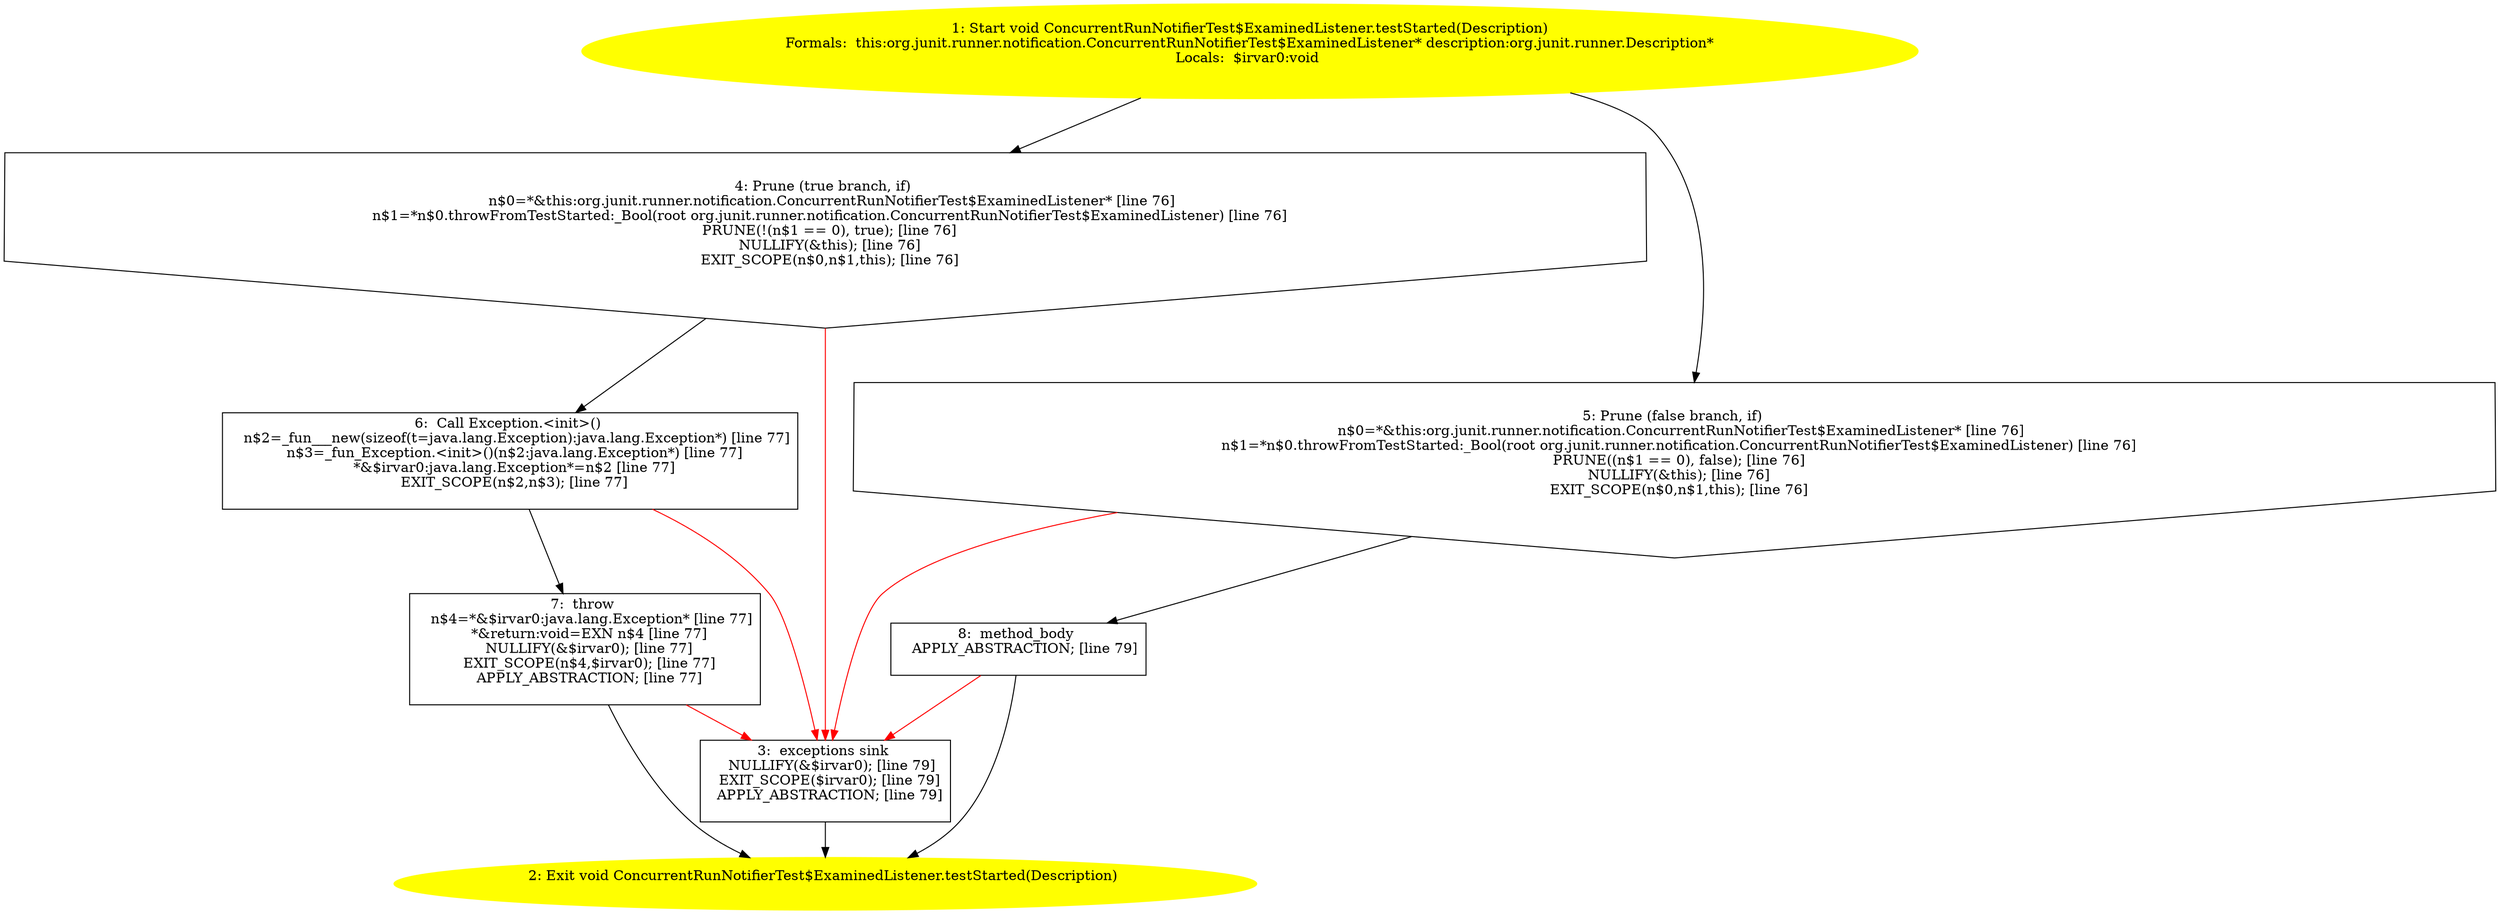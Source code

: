 /* @generated */
digraph cfg {
"org.junit.runner.notification.ConcurrentRunNotifierTest$ExaminedListener.testStarted(org.junit.runne.32ae6fe3c5d22bdaba9867662036c269_1" [label="1: Start void ConcurrentRunNotifierTest$ExaminedListener.testStarted(Description)\nFormals:  this:org.junit.runner.notification.ConcurrentRunNotifierTest$ExaminedListener* description:org.junit.runner.Description*\nLocals:  $irvar0:void \n  " color=yellow style=filled]
	

	 "org.junit.runner.notification.ConcurrentRunNotifierTest$ExaminedListener.testStarted(org.junit.runne.32ae6fe3c5d22bdaba9867662036c269_1" -> "org.junit.runner.notification.ConcurrentRunNotifierTest$ExaminedListener.testStarted(org.junit.runne.32ae6fe3c5d22bdaba9867662036c269_4" ;
	 "org.junit.runner.notification.ConcurrentRunNotifierTest$ExaminedListener.testStarted(org.junit.runne.32ae6fe3c5d22bdaba9867662036c269_1" -> "org.junit.runner.notification.ConcurrentRunNotifierTest$ExaminedListener.testStarted(org.junit.runne.32ae6fe3c5d22bdaba9867662036c269_5" ;
"org.junit.runner.notification.ConcurrentRunNotifierTest$ExaminedListener.testStarted(org.junit.runne.32ae6fe3c5d22bdaba9867662036c269_2" [label="2: Exit void ConcurrentRunNotifierTest$ExaminedListener.testStarted(Description) \n  " color=yellow style=filled]
	

"org.junit.runner.notification.ConcurrentRunNotifierTest$ExaminedListener.testStarted(org.junit.runne.32ae6fe3c5d22bdaba9867662036c269_3" [label="3:  exceptions sink \n   NULLIFY(&$irvar0); [line 79]\n  EXIT_SCOPE($irvar0); [line 79]\n  APPLY_ABSTRACTION; [line 79]\n " shape="box"]
	

	 "org.junit.runner.notification.ConcurrentRunNotifierTest$ExaminedListener.testStarted(org.junit.runne.32ae6fe3c5d22bdaba9867662036c269_3" -> "org.junit.runner.notification.ConcurrentRunNotifierTest$ExaminedListener.testStarted(org.junit.runne.32ae6fe3c5d22bdaba9867662036c269_2" ;
"org.junit.runner.notification.ConcurrentRunNotifierTest$ExaminedListener.testStarted(org.junit.runne.32ae6fe3c5d22bdaba9867662036c269_4" [label="4: Prune (true branch, if) \n   n$0=*&this:org.junit.runner.notification.ConcurrentRunNotifierTest$ExaminedListener* [line 76]\n  n$1=*n$0.throwFromTestStarted:_Bool(root org.junit.runner.notification.ConcurrentRunNotifierTest$ExaminedListener) [line 76]\n  PRUNE(!(n$1 == 0), true); [line 76]\n  NULLIFY(&this); [line 76]\n  EXIT_SCOPE(n$0,n$1,this); [line 76]\n " shape="invhouse"]
	

	 "org.junit.runner.notification.ConcurrentRunNotifierTest$ExaminedListener.testStarted(org.junit.runne.32ae6fe3c5d22bdaba9867662036c269_4" -> "org.junit.runner.notification.ConcurrentRunNotifierTest$ExaminedListener.testStarted(org.junit.runne.32ae6fe3c5d22bdaba9867662036c269_6" ;
	 "org.junit.runner.notification.ConcurrentRunNotifierTest$ExaminedListener.testStarted(org.junit.runne.32ae6fe3c5d22bdaba9867662036c269_4" -> "org.junit.runner.notification.ConcurrentRunNotifierTest$ExaminedListener.testStarted(org.junit.runne.32ae6fe3c5d22bdaba9867662036c269_3" [color="red" ];
"org.junit.runner.notification.ConcurrentRunNotifierTest$ExaminedListener.testStarted(org.junit.runne.32ae6fe3c5d22bdaba9867662036c269_5" [label="5: Prune (false branch, if) \n   n$0=*&this:org.junit.runner.notification.ConcurrentRunNotifierTest$ExaminedListener* [line 76]\n  n$1=*n$0.throwFromTestStarted:_Bool(root org.junit.runner.notification.ConcurrentRunNotifierTest$ExaminedListener) [line 76]\n  PRUNE((n$1 == 0), false); [line 76]\n  NULLIFY(&this); [line 76]\n  EXIT_SCOPE(n$0,n$1,this); [line 76]\n " shape="invhouse"]
	

	 "org.junit.runner.notification.ConcurrentRunNotifierTest$ExaminedListener.testStarted(org.junit.runne.32ae6fe3c5d22bdaba9867662036c269_5" -> "org.junit.runner.notification.ConcurrentRunNotifierTest$ExaminedListener.testStarted(org.junit.runne.32ae6fe3c5d22bdaba9867662036c269_8" ;
	 "org.junit.runner.notification.ConcurrentRunNotifierTest$ExaminedListener.testStarted(org.junit.runne.32ae6fe3c5d22bdaba9867662036c269_5" -> "org.junit.runner.notification.ConcurrentRunNotifierTest$ExaminedListener.testStarted(org.junit.runne.32ae6fe3c5d22bdaba9867662036c269_3" [color="red" ];
"org.junit.runner.notification.ConcurrentRunNotifierTest$ExaminedListener.testStarted(org.junit.runne.32ae6fe3c5d22bdaba9867662036c269_6" [label="6:  Call Exception.<init>() \n   n$2=_fun___new(sizeof(t=java.lang.Exception):java.lang.Exception*) [line 77]\n  n$3=_fun_Exception.<init>()(n$2:java.lang.Exception*) [line 77]\n  *&$irvar0:java.lang.Exception*=n$2 [line 77]\n  EXIT_SCOPE(n$2,n$3); [line 77]\n " shape="box"]
	

	 "org.junit.runner.notification.ConcurrentRunNotifierTest$ExaminedListener.testStarted(org.junit.runne.32ae6fe3c5d22bdaba9867662036c269_6" -> "org.junit.runner.notification.ConcurrentRunNotifierTest$ExaminedListener.testStarted(org.junit.runne.32ae6fe3c5d22bdaba9867662036c269_7" ;
	 "org.junit.runner.notification.ConcurrentRunNotifierTest$ExaminedListener.testStarted(org.junit.runne.32ae6fe3c5d22bdaba9867662036c269_6" -> "org.junit.runner.notification.ConcurrentRunNotifierTest$ExaminedListener.testStarted(org.junit.runne.32ae6fe3c5d22bdaba9867662036c269_3" [color="red" ];
"org.junit.runner.notification.ConcurrentRunNotifierTest$ExaminedListener.testStarted(org.junit.runne.32ae6fe3c5d22bdaba9867662036c269_7" [label="7:  throw \n   n$4=*&$irvar0:java.lang.Exception* [line 77]\n  *&return:void=EXN n$4 [line 77]\n  NULLIFY(&$irvar0); [line 77]\n  EXIT_SCOPE(n$4,$irvar0); [line 77]\n  APPLY_ABSTRACTION; [line 77]\n " shape="box"]
	

	 "org.junit.runner.notification.ConcurrentRunNotifierTest$ExaminedListener.testStarted(org.junit.runne.32ae6fe3c5d22bdaba9867662036c269_7" -> "org.junit.runner.notification.ConcurrentRunNotifierTest$ExaminedListener.testStarted(org.junit.runne.32ae6fe3c5d22bdaba9867662036c269_2" ;
	 "org.junit.runner.notification.ConcurrentRunNotifierTest$ExaminedListener.testStarted(org.junit.runne.32ae6fe3c5d22bdaba9867662036c269_7" -> "org.junit.runner.notification.ConcurrentRunNotifierTest$ExaminedListener.testStarted(org.junit.runne.32ae6fe3c5d22bdaba9867662036c269_3" [color="red" ];
"org.junit.runner.notification.ConcurrentRunNotifierTest$ExaminedListener.testStarted(org.junit.runne.32ae6fe3c5d22bdaba9867662036c269_8" [label="8:  method_body \n   APPLY_ABSTRACTION; [line 79]\n " shape="box"]
	

	 "org.junit.runner.notification.ConcurrentRunNotifierTest$ExaminedListener.testStarted(org.junit.runne.32ae6fe3c5d22bdaba9867662036c269_8" -> "org.junit.runner.notification.ConcurrentRunNotifierTest$ExaminedListener.testStarted(org.junit.runne.32ae6fe3c5d22bdaba9867662036c269_2" ;
	 "org.junit.runner.notification.ConcurrentRunNotifierTest$ExaminedListener.testStarted(org.junit.runne.32ae6fe3c5d22bdaba9867662036c269_8" -> "org.junit.runner.notification.ConcurrentRunNotifierTest$ExaminedListener.testStarted(org.junit.runne.32ae6fe3c5d22bdaba9867662036c269_3" [color="red" ];
}
